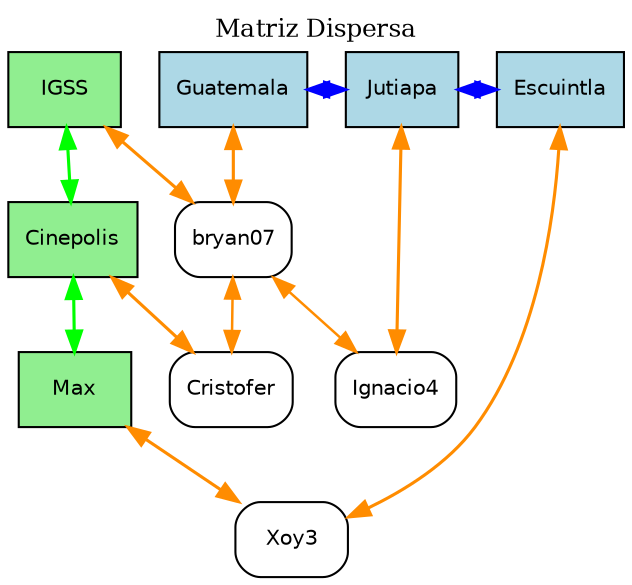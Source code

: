 digraph MatrizDispersa {
rankdir=TB;
graph[fontsize=12, labelloc=t, label="Matriz Dispersa", fontcolor=black];
node[shape=box, style=filled, fontname="Helvetica", fontsize=10];
edge[penwidth=1.2, color=gray];
{ rank=same; H_Guatemala[label="Guatemala", fillcolor=lightblue, fontcolor=black]; H_Jutiapa[label="Jutiapa", fillcolor=lightblue, fontcolor=black]; H_Escuintla[label="Escuintla", fillcolor=lightblue, fontcolor=black]; }
V_IGSS[label="IGSS", fillcolor=lightgreen, fontcolor=black];
V_Cinepolis[label="Cinepolis", fillcolor=lightgreen, fontcolor=black];
V_Max[label="Max", fillcolor=lightgreen, fontcolor=black];
N_bryan07[label="bryan07", fillcolor=white, fontcolor=black, style="rounded,filled"];
N_Cristofer[label="Cristofer", fillcolor=white, fontcolor=black, style="rounded,filled"];
N_Ignacio4[label="Ignacio4", fillcolor=white, fontcolor=black, style="rounded,filled"];
N_Xoy3[label="Xoy3", fillcolor=white, fontcolor=black, style="rounded,filled"];
H_Guatemala -> H_Jutiapa [dir=both, color=blue, penwidth=1.5];
H_Guatemala -> N_bryan07 [dir=both, color=darkorange, penwidth=1.5];
N_bryan07 -> N_Cristofer [dir=both, color=darkorange, penwidth=1.2];
H_Jutiapa -> H_Escuintla [dir=both, color=blue, penwidth=1.5];
H_Jutiapa -> N_Ignacio4 [dir=both, color=darkorange, penwidth=1.5];
H_Escuintla -> N_Xoy3 [dir=both, color=darkorange, penwidth=1.5];
V_IGSS -> V_Cinepolis [dir=both, color=green, penwidth=1.5];
V_IGSS -> N_bryan07 [dir=both, color=darkorange, penwidth=1.5];
N_bryan07 -> N_Ignacio4 [dir=both, color=darkorange, penwidth=1.2];
V_Cinepolis -> V_Max [dir=both, color=green, penwidth=1.5];
V_Cinepolis -> N_Cristofer [dir=both, color=darkorange, penwidth=1.5];
V_Max -> N_Xoy3 [dir=both, color=darkorange, penwidth=1.5];
}
